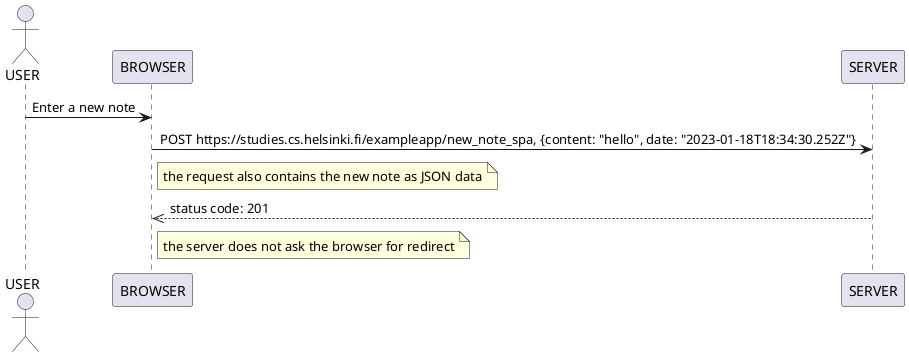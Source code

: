 @startuml

actor USER 
USER -> BROWSER : Enter a new note 
BROWSER->SERVER: POST https://studies.cs.helsinki.fi/exampleapp/new_note_spa, {content: "hello", date: "2023-01-18T18:34:30.252Z"}
note right of BROWSER : the request also contains the new note as JSON data
SERVER-->>BROWSER: status code: 201
note right of BROWSER: the server does not ask the browser for redirect


@enduml